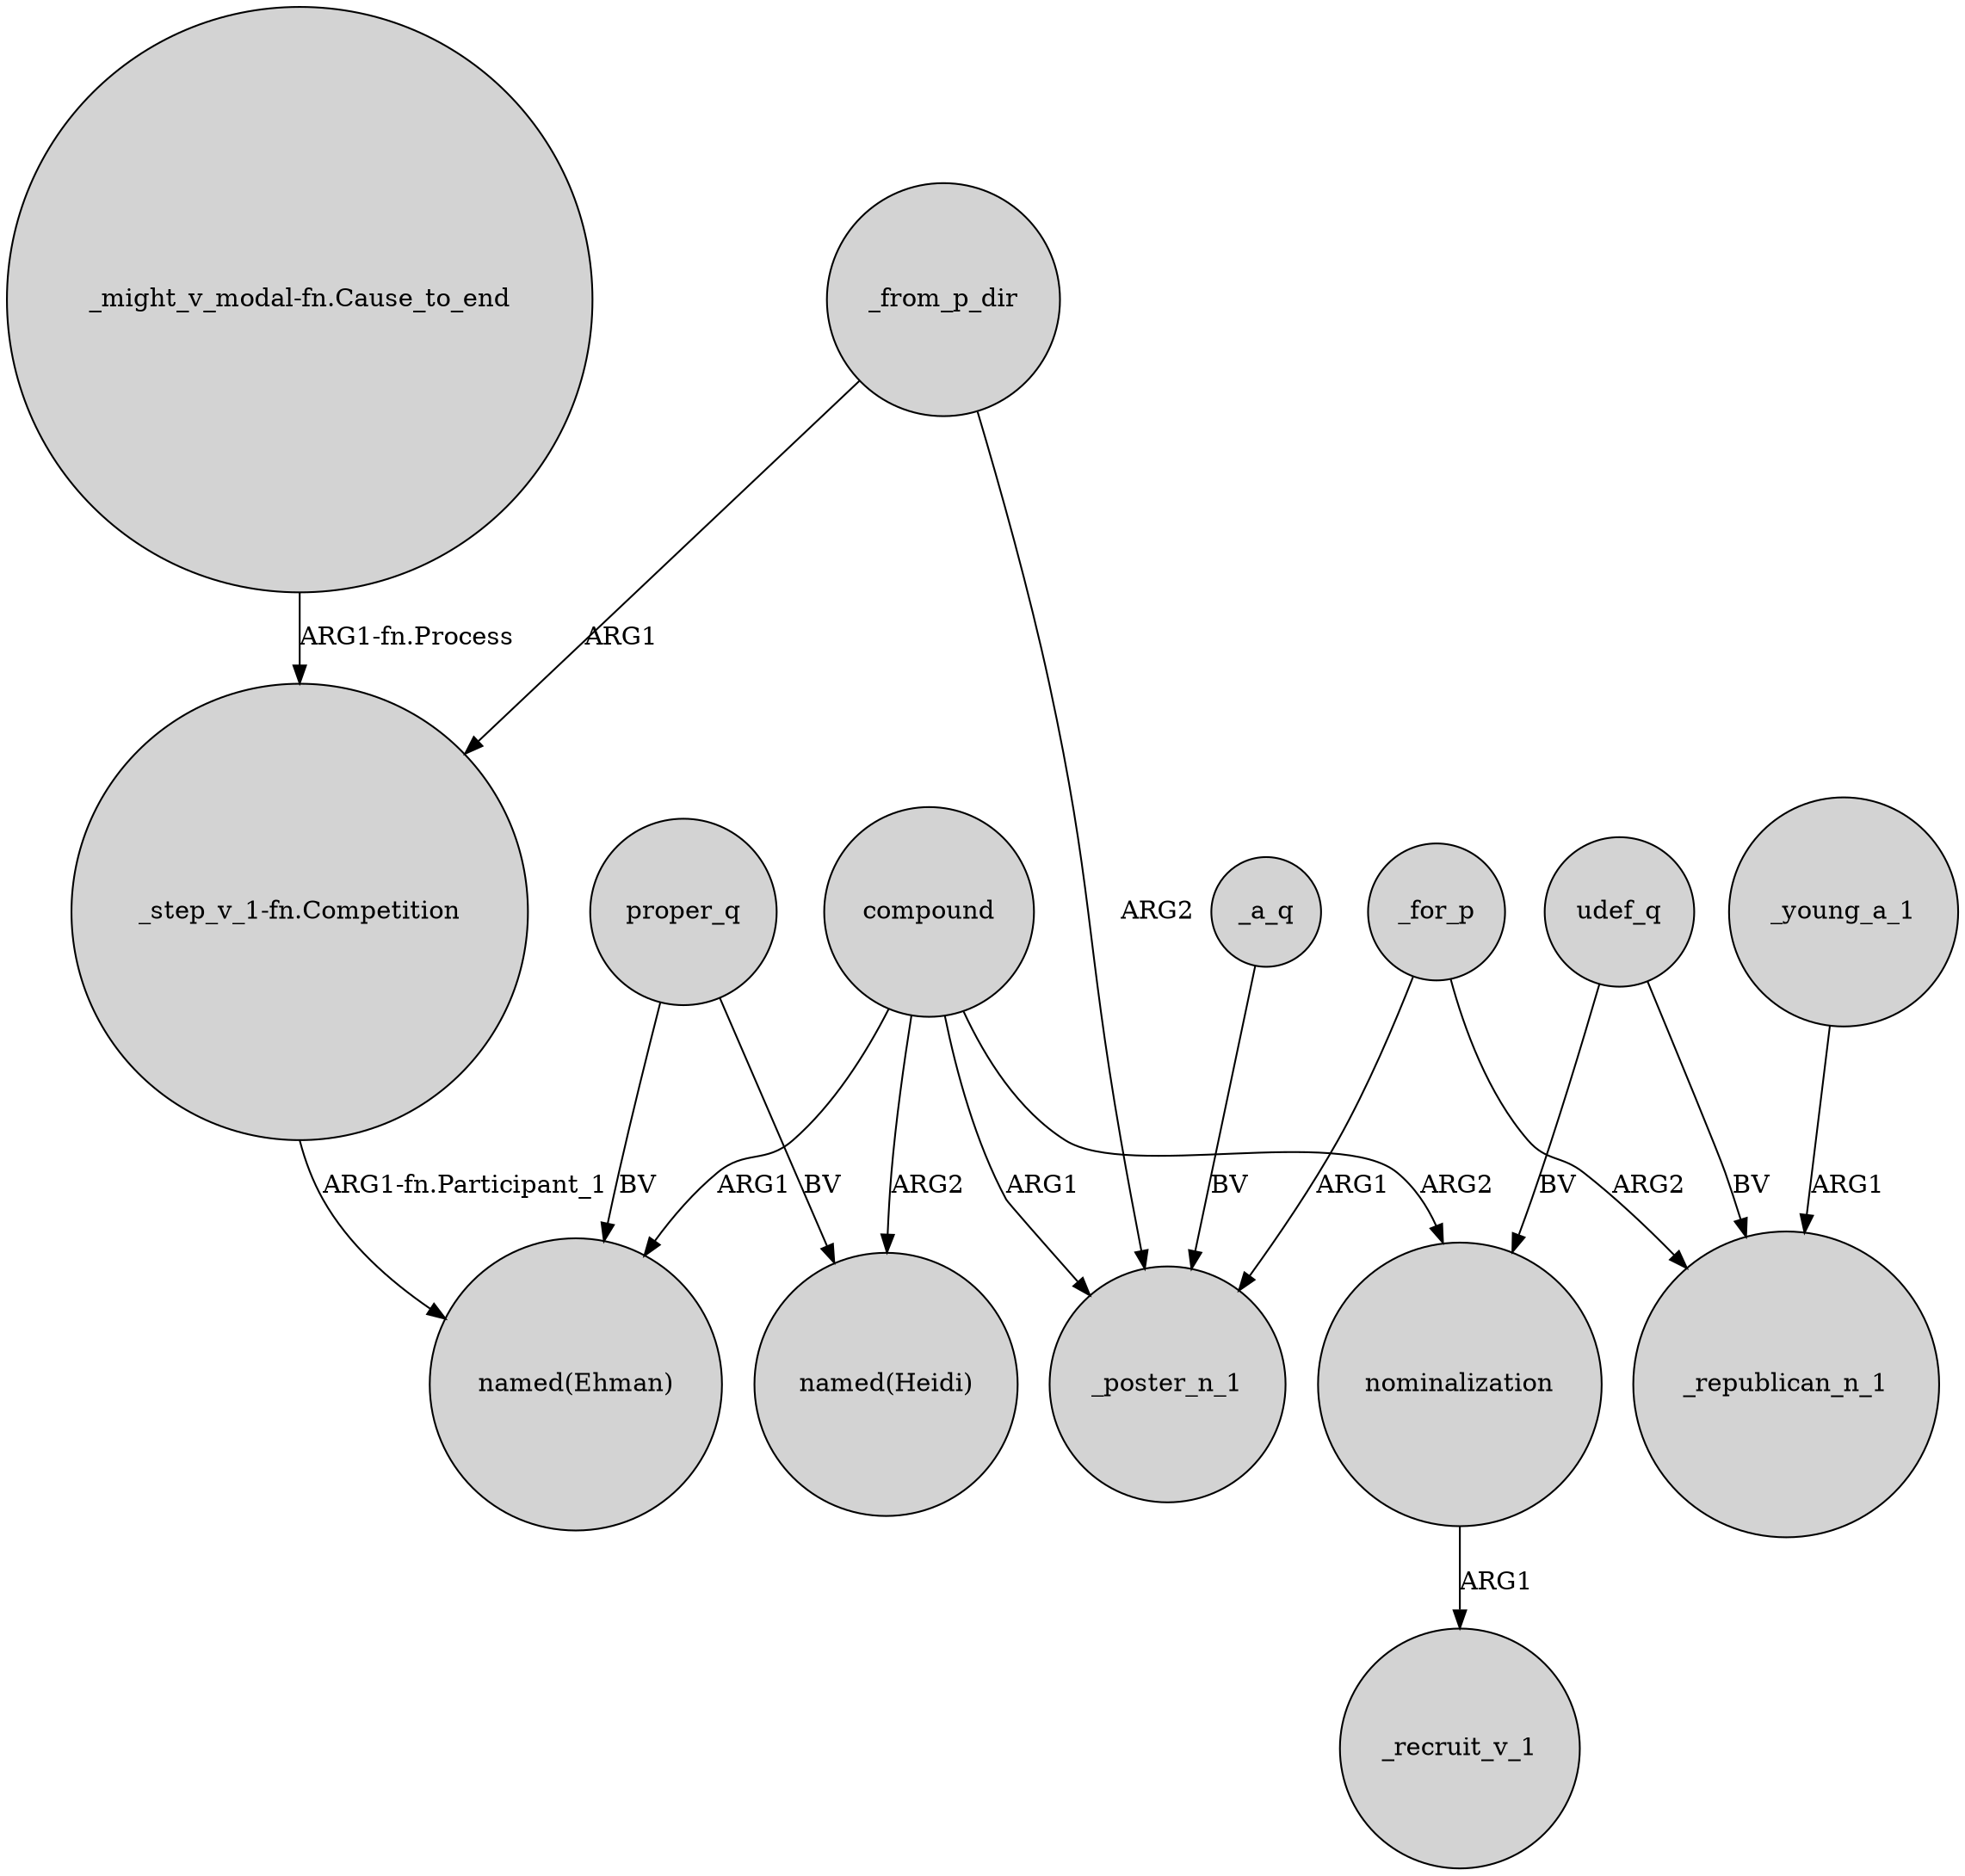 digraph {
	node [shape=circle style=filled]
	"_step_v_1-fn.Competition" -> "named(Ehman)" [label="ARG1-fn.Participant_1"]
	proper_q -> "named(Heidi)" [label=BV]
	_from_p_dir -> "_step_v_1-fn.Competition" [label=ARG1]
	_a_q -> _poster_n_1 [label=BV]
	nominalization -> _recruit_v_1 [label=ARG1]
	"_might_v_modal-fn.Cause_to_end" -> "_step_v_1-fn.Competition" [label="ARG1-fn.Process"]
	_for_p -> _republican_n_1 [label=ARG2]
	_young_a_1 -> _republican_n_1 [label=ARG1]
	compound -> "named(Ehman)" [label=ARG1]
	proper_q -> "named(Ehman)" [label=BV]
	compound -> nominalization [label=ARG2]
	compound -> "named(Heidi)" [label=ARG2]
	_for_p -> _poster_n_1 [label=ARG1]
	_from_p_dir -> _poster_n_1 [label=ARG2]
	compound -> _poster_n_1 [label=ARG1]
	udef_q -> nominalization [label=BV]
	udef_q -> _republican_n_1 [label=BV]
}
